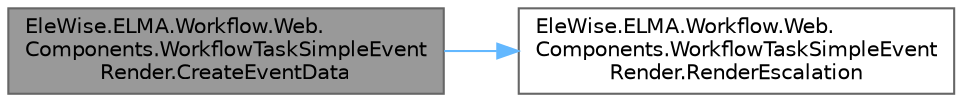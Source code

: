 digraph "EleWise.ELMA.Workflow.Web.Components.WorkflowTaskSimpleEventRender.CreateEventData"
{
 // LATEX_PDF_SIZE
  bgcolor="transparent";
  edge [fontname=Helvetica,fontsize=10,labelfontname=Helvetica,labelfontsize=10];
  node [fontname=Helvetica,fontsize=10,shape=box,height=0.2,width=0.4];
  rankdir="LR";
  Node1 [id="Node000001",label="EleWise.ELMA.Workflow.Web.\lComponents.WorkflowTaskSimpleEvent\lRender.CreateEventData",height=0.2,width=0.4,color="gray40", fillcolor="grey60", style="filled", fontcolor="black",tooltip="Получить модель данных для элемента отображения истории"];
  Node1 -> Node2 [id="edge1_Node000001_Node000002",color="steelblue1",style="solid",tooltip=" "];
  Node2 [id="Node000002",label="EleWise.ELMA.Workflow.Web.\lComponents.WorkflowTaskSimpleEvent\lRender.RenderEscalation",height=0.2,width=0.4,color="grey40", fillcolor="white", style="filled",URL="$class_ele_wise_1_1_e_l_m_a_1_1_workflow_1_1_web_1_1_components_1_1_workflow_task_simple_event_render.html#a04557481863a6bd2595dedf9db81f509",tooltip="По эскалации"];
}
